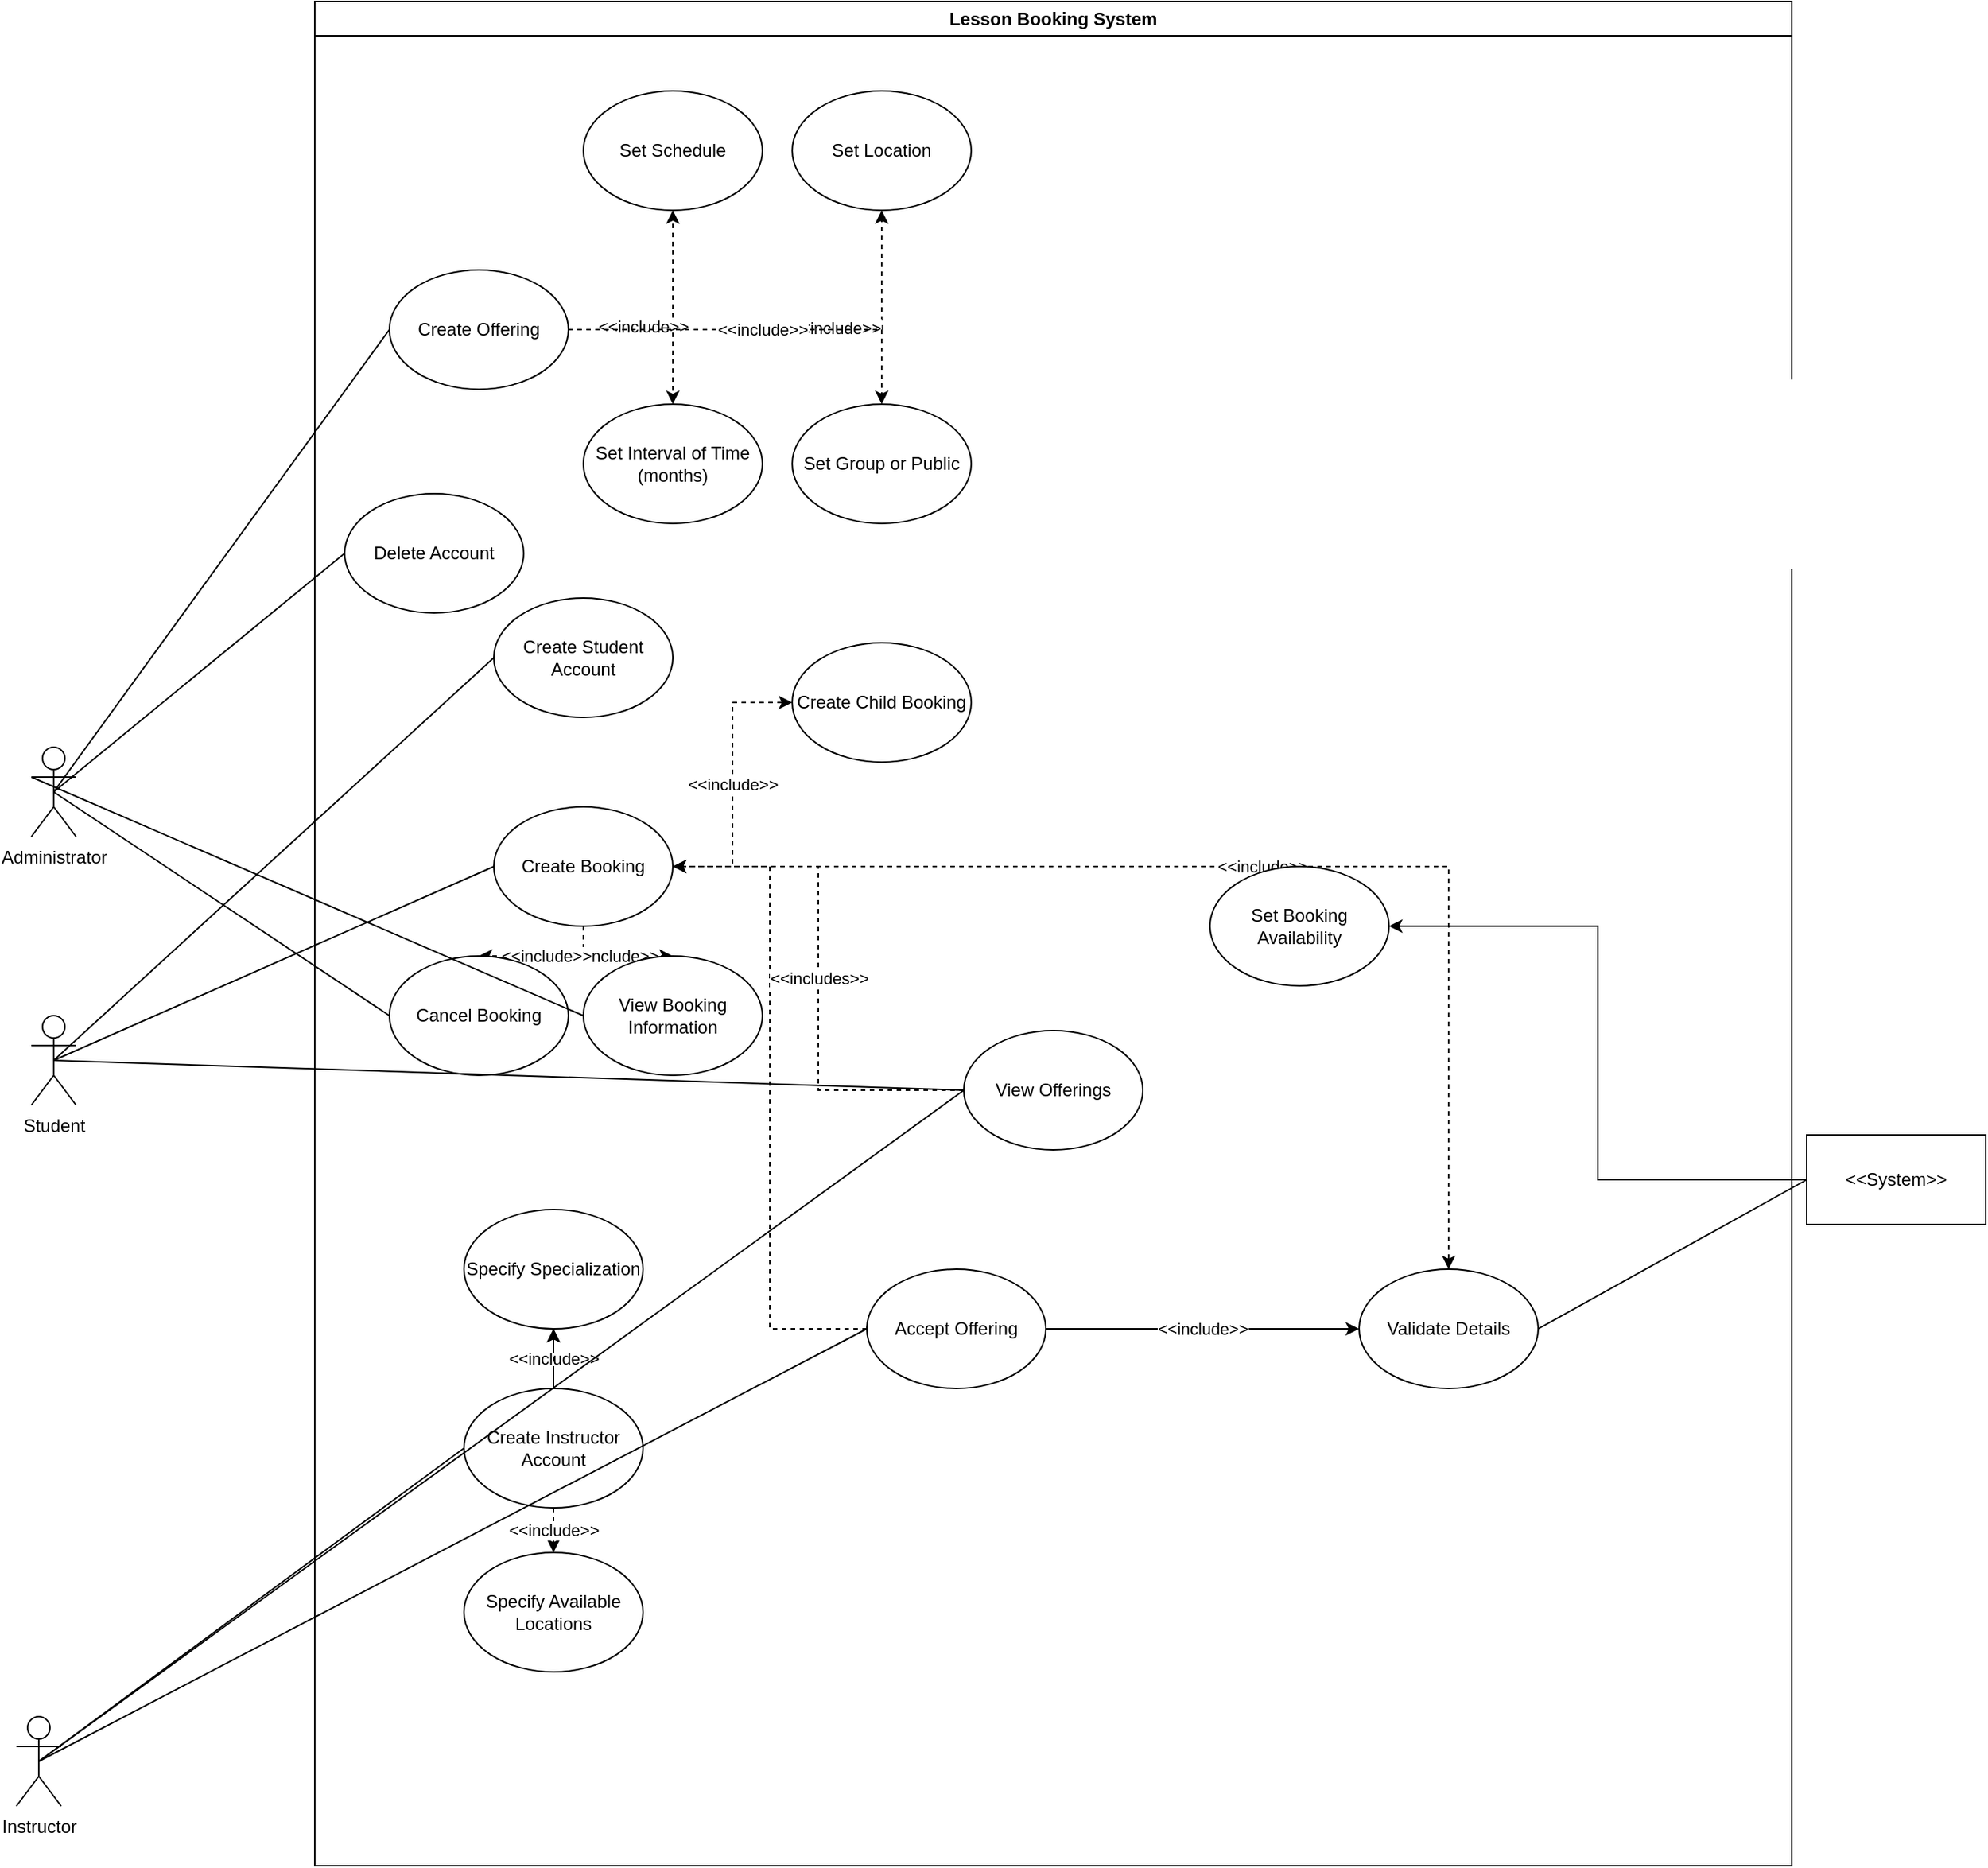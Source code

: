 <mxfile version="24.7.16">
  <diagram name="Page-1" id="6Wlj-nMjCAUkd7qBCZXu">
    <mxGraphModel dx="1600" dy="851" grid="1" gridSize="10" guides="1" tooltips="1" connect="1" arrows="1" fold="1" page="1" pageScale="1" pageWidth="850" pageHeight="1100" math="0" shadow="0">
      <root>
        <mxCell id="0" />
        <mxCell id="1" parent="0" />
        <mxCell id="JwXCe-brZwVoCp3bY7yw-1" value="Student" style="shape=umlActor;verticalLabelPosition=bottom;verticalAlign=top;html=1;outlineConnect=0;" vertex="1" parent="1">
          <mxGeometry x="170" y="760" width="30" height="60" as="geometry" />
        </mxCell>
        <mxCell id="JwXCe-brZwVoCp3bY7yw-2" value="Lesson Booking System" style="swimlane;whiteSpace=wrap;html=1;" vertex="1" parent="1">
          <mxGeometry x="360" y="80" width="990" height="1250" as="geometry" />
        </mxCell>
        <mxCell id="JwXCe-brZwVoCp3bY7yw-3" value="Create Student Account" style="ellipse;whiteSpace=wrap;html=1;" vertex="1" parent="JwXCe-brZwVoCp3bY7yw-2">
          <mxGeometry x="120" y="400" width="120" height="80" as="geometry" />
        </mxCell>
        <mxCell id="JwXCe-brZwVoCp3bY7yw-29" style="edgeStyle=orthogonalEdgeStyle;rounded=0;orthogonalLoop=1;jettySize=auto;html=1;entryX=0.5;entryY=1;entryDx=0;entryDy=0;dashed=1;" edge="1" parent="JwXCe-brZwVoCp3bY7yw-2" source="JwXCe-brZwVoCp3bY7yw-11" target="JwXCe-brZwVoCp3bY7yw-28">
          <mxGeometry relative="1" as="geometry" />
        </mxCell>
        <mxCell id="JwXCe-brZwVoCp3bY7yw-30" value="&amp;lt;&amp;lt;include&amp;gt;&amp;gt;" style="edgeLabel;html=1;align=center;verticalAlign=middle;resizable=0;points=[];" vertex="1" connectable="0" parent="JwXCe-brZwVoCp3bY7yw-29">
          <mxGeometry x="0.233" y="1" relative="1" as="geometry">
            <mxPoint as="offset" />
          </mxGeometry>
        </mxCell>
        <mxCell id="JwXCe-brZwVoCp3bY7yw-34" style="edgeStyle=orthogonalEdgeStyle;rounded=0;orthogonalLoop=1;jettySize=auto;html=1;entryX=0.5;entryY=1;entryDx=0;entryDy=0;dashed=1;" edge="1" parent="JwXCe-brZwVoCp3bY7yw-2" source="JwXCe-brZwVoCp3bY7yw-11" target="JwXCe-brZwVoCp3bY7yw-31">
          <mxGeometry relative="1" as="geometry" />
        </mxCell>
        <mxCell id="JwXCe-brZwVoCp3bY7yw-35" value="&amp;lt;&amp;lt;include&amp;gt;&amp;gt;" style="edgeLabel;html=1;align=center;verticalAlign=middle;resizable=0;points=[];" vertex="1" connectable="0" parent="JwXCe-brZwVoCp3bY7yw-34">
          <mxGeometry x="-0.336" y="1" relative="1" as="geometry">
            <mxPoint y="-1" as="offset" />
          </mxGeometry>
        </mxCell>
        <mxCell id="JwXCe-brZwVoCp3bY7yw-39" style="edgeStyle=orthogonalEdgeStyle;rounded=0;orthogonalLoop=1;jettySize=auto;html=1;entryX=0.5;entryY=0;entryDx=0;entryDy=0;dashed=1;" edge="1" parent="JwXCe-brZwVoCp3bY7yw-2" source="JwXCe-brZwVoCp3bY7yw-11" target="JwXCe-brZwVoCp3bY7yw-36">
          <mxGeometry relative="1" as="geometry" />
        </mxCell>
        <mxCell id="JwXCe-brZwVoCp3bY7yw-41" value="&amp;lt;&amp;lt;include&amp;gt;&amp;gt;" style="edgeStyle=orthogonalEdgeStyle;rounded=0;orthogonalLoop=1;jettySize=auto;html=1;entryX=0.5;entryY=0;entryDx=0;entryDy=0;dashed=1;" edge="1" parent="JwXCe-brZwVoCp3bY7yw-2" source="JwXCe-brZwVoCp3bY7yw-11" target="JwXCe-brZwVoCp3bY7yw-40">
          <mxGeometry relative="1" as="geometry" />
        </mxCell>
        <mxCell id="JwXCe-brZwVoCp3bY7yw-11" value="Create Offering" style="ellipse;whiteSpace=wrap;html=1;" vertex="1" parent="JwXCe-brZwVoCp3bY7yw-2">
          <mxGeometry x="50" y="180" width="120" height="80" as="geometry" />
        </mxCell>
        <mxCell id="JwXCe-brZwVoCp3bY7yw-51" value="&amp;lt;&amp;lt;include&amp;gt;&amp;gt;" style="edgeStyle=orthogonalEdgeStyle;rounded=0;orthogonalLoop=1;jettySize=auto;html=1;entryX=0;entryY=0.5;entryDx=0;entryDy=0;" edge="1" parent="JwXCe-brZwVoCp3bY7yw-2" source="JwXCe-brZwVoCp3bY7yw-17" target="JwXCe-brZwVoCp3bY7yw-22">
          <mxGeometry relative="1" as="geometry" />
        </mxCell>
        <mxCell id="JwXCe-brZwVoCp3bY7yw-78" value="" style="edgeStyle=orthogonalEdgeStyle;rounded=0;orthogonalLoop=1;jettySize=auto;html=1;entryX=1;entryY=0.5;entryDx=0;entryDy=0;dashed=1;" edge="1" parent="JwXCe-brZwVoCp3bY7yw-2" source="JwXCe-brZwVoCp3bY7yw-17" target="JwXCe-brZwVoCp3bY7yw-20">
          <mxGeometry relative="1" as="geometry" />
        </mxCell>
        <mxCell id="JwXCe-brZwVoCp3bY7yw-17" value="Accept Offering" style="ellipse;whiteSpace=wrap;html=1;" vertex="1" parent="JwXCe-brZwVoCp3bY7yw-2">
          <mxGeometry x="370" y="850" width="120" height="80" as="geometry" />
        </mxCell>
        <mxCell id="JwXCe-brZwVoCp3bY7yw-52" value="&amp;lt;&amp;lt;include&amp;gt;&amp;gt;" style="edgeStyle=orthogonalEdgeStyle;rounded=0;orthogonalLoop=1;jettySize=auto;html=1;entryX=0.5;entryY=0;entryDx=0;entryDy=0;dashed=1;" edge="1" parent="JwXCe-brZwVoCp3bY7yw-2" source="JwXCe-brZwVoCp3bY7yw-20" target="JwXCe-brZwVoCp3bY7yw-22">
          <mxGeometry relative="1" as="geometry" />
        </mxCell>
        <mxCell id="JwXCe-brZwVoCp3bY7yw-58" value="&amp;lt;&amp;lt;include&amp;gt;&amp;gt;" style="edgeStyle=orthogonalEdgeStyle;rounded=0;orthogonalLoop=1;jettySize=auto;html=1;entryX=0.5;entryY=0;entryDx=0;entryDy=0;dashed=1;" edge="1" parent="JwXCe-brZwVoCp3bY7yw-2" source="JwXCe-brZwVoCp3bY7yw-20" target="JwXCe-brZwVoCp3bY7yw-57">
          <mxGeometry relative="1" as="geometry" />
        </mxCell>
        <mxCell id="JwXCe-brZwVoCp3bY7yw-64" value="&amp;lt;&amp;lt;include&amp;gt;&amp;gt;" style="edgeStyle=orthogonalEdgeStyle;rounded=0;orthogonalLoop=1;jettySize=auto;html=1;entryX=0.5;entryY=0;entryDx=0;entryDy=0;dashed=1;" edge="1" parent="JwXCe-brZwVoCp3bY7yw-2" source="JwXCe-brZwVoCp3bY7yw-20" target="JwXCe-brZwVoCp3bY7yw-63">
          <mxGeometry relative="1" as="geometry" />
        </mxCell>
        <mxCell id="JwXCe-brZwVoCp3bY7yw-82" value="&amp;lt;&amp;lt;include&amp;gt;&amp;gt;" style="edgeStyle=orthogonalEdgeStyle;rounded=0;orthogonalLoop=1;jettySize=auto;html=1;entryX=0;entryY=0.5;entryDx=0;entryDy=0;dashed=1;" edge="1" parent="JwXCe-brZwVoCp3bY7yw-2" source="JwXCe-brZwVoCp3bY7yw-20" target="JwXCe-brZwVoCp3bY7yw-79">
          <mxGeometry relative="1" as="geometry" />
        </mxCell>
        <mxCell id="JwXCe-brZwVoCp3bY7yw-20" value="Create Booking" style="ellipse;whiteSpace=wrap;html=1;" vertex="1" parent="JwXCe-brZwVoCp3bY7yw-2">
          <mxGeometry x="120" y="540" width="120" height="80" as="geometry" />
        </mxCell>
        <mxCell id="JwXCe-brZwVoCp3bY7yw-22" value="Validate Details" style="ellipse;whiteSpace=wrap;html=1;" vertex="1" parent="JwXCe-brZwVoCp3bY7yw-2">
          <mxGeometry x="700" y="850" width="120" height="80" as="geometry" />
        </mxCell>
        <mxCell id="JwXCe-brZwVoCp3bY7yw-46" value="&amp;lt;&amp;lt;include&amp;gt;&amp;gt;" style="edgeStyle=orthogonalEdgeStyle;rounded=0;orthogonalLoop=1;jettySize=auto;html=1;entryX=0.5;entryY=1;entryDx=0;entryDy=0;" edge="1" parent="JwXCe-brZwVoCp3bY7yw-2" source="JwXCe-brZwVoCp3bY7yw-26" target="JwXCe-brZwVoCp3bY7yw-44">
          <mxGeometry relative="1" as="geometry" />
        </mxCell>
        <mxCell id="JwXCe-brZwVoCp3bY7yw-47" value="&amp;lt;&amp;lt;include&amp;gt;&amp;gt;" style="edgeStyle=orthogonalEdgeStyle;rounded=0;orthogonalLoop=1;jettySize=auto;html=1;entryX=0.5;entryY=0;entryDx=0;entryDy=0;dashed=1;" edge="1" parent="JwXCe-brZwVoCp3bY7yw-2" source="JwXCe-brZwVoCp3bY7yw-26" target="JwXCe-brZwVoCp3bY7yw-45">
          <mxGeometry relative="1" as="geometry" />
        </mxCell>
        <mxCell id="JwXCe-brZwVoCp3bY7yw-48" value="" style="edgeStyle=orthogonalEdgeStyle;rounded=0;orthogonalLoop=1;jettySize=auto;html=1;dashed=1;" edge="1" parent="JwXCe-brZwVoCp3bY7yw-2" source="JwXCe-brZwVoCp3bY7yw-26" target="JwXCe-brZwVoCp3bY7yw-44">
          <mxGeometry relative="1" as="geometry" />
        </mxCell>
        <mxCell id="JwXCe-brZwVoCp3bY7yw-26" value="Create Instructor Account" style="ellipse;whiteSpace=wrap;html=1;" vertex="1" parent="JwXCe-brZwVoCp3bY7yw-2">
          <mxGeometry x="100" y="930" width="120" height="80" as="geometry" />
        </mxCell>
        <mxCell id="JwXCe-brZwVoCp3bY7yw-28" value="Set Location" style="ellipse;whiteSpace=wrap;html=1;" vertex="1" parent="JwXCe-brZwVoCp3bY7yw-2">
          <mxGeometry x="320" y="60" width="120" height="80" as="geometry" />
        </mxCell>
        <mxCell id="JwXCe-brZwVoCp3bY7yw-31" value="Set Schedule" style="ellipse;whiteSpace=wrap;html=1;" vertex="1" parent="JwXCe-brZwVoCp3bY7yw-2">
          <mxGeometry x="180" y="60" width="120" height="80" as="geometry" />
        </mxCell>
        <mxCell id="JwXCe-brZwVoCp3bY7yw-36" value="Set Interval of Time (months)" style="ellipse;whiteSpace=wrap;html=1;" vertex="1" parent="JwXCe-brZwVoCp3bY7yw-2">
          <mxGeometry x="180" y="270" width="120" height="80" as="geometry" />
        </mxCell>
        <mxCell id="JwXCe-brZwVoCp3bY7yw-40" value="Set Group or Public" style="ellipse;whiteSpace=wrap;html=1;" vertex="1" parent="JwXCe-brZwVoCp3bY7yw-2">
          <mxGeometry x="320" y="270" width="120" height="80" as="geometry" />
        </mxCell>
        <mxCell id="JwXCe-brZwVoCp3bY7yw-44" value="Specify Specialization" style="ellipse;whiteSpace=wrap;html=1;" vertex="1" parent="JwXCe-brZwVoCp3bY7yw-2">
          <mxGeometry x="100" y="810" width="120" height="80" as="geometry" />
        </mxCell>
        <mxCell id="JwXCe-brZwVoCp3bY7yw-45" value="Specify Available Locations" style="ellipse;whiteSpace=wrap;html=1;" vertex="1" parent="JwXCe-brZwVoCp3bY7yw-2">
          <mxGeometry x="100" y="1040" width="120" height="80" as="geometry" />
        </mxCell>
        <mxCell id="JwXCe-brZwVoCp3bY7yw-55" value="Set Booking Availability" style="ellipse;whiteSpace=wrap;html=1;" vertex="1" parent="JwXCe-brZwVoCp3bY7yw-2">
          <mxGeometry x="600" y="580" width="120" height="80" as="geometry" />
        </mxCell>
        <mxCell id="JwXCe-brZwVoCp3bY7yw-57" value="View Booking Information" style="ellipse;whiteSpace=wrap;html=1;" vertex="1" parent="JwXCe-brZwVoCp3bY7yw-2">
          <mxGeometry x="180" y="640" width="120" height="80" as="geometry" />
        </mxCell>
        <mxCell id="JwXCe-brZwVoCp3bY7yw-63" value="Cancel Booking" style="ellipse;whiteSpace=wrap;html=1;" vertex="1" parent="JwXCe-brZwVoCp3bY7yw-2">
          <mxGeometry x="50" y="640" width="120" height="80" as="geometry" />
        </mxCell>
        <mxCell id="JwXCe-brZwVoCp3bY7yw-67" value="Delete Account" style="ellipse;whiteSpace=wrap;html=1;" vertex="1" parent="JwXCe-brZwVoCp3bY7yw-2">
          <mxGeometry x="20" y="330" width="120" height="80" as="geometry" />
        </mxCell>
        <mxCell id="JwXCe-brZwVoCp3bY7yw-77" value="&amp;lt;&amp;lt;includes&amp;gt;&amp;gt;" style="edgeStyle=orthogonalEdgeStyle;rounded=0;orthogonalLoop=1;jettySize=auto;html=1;entryX=1;entryY=0.5;entryDx=0;entryDy=0;dashed=1;" edge="1" parent="JwXCe-brZwVoCp3bY7yw-2" source="JwXCe-brZwVoCp3bY7yw-72" target="JwXCe-brZwVoCp3bY7yw-20">
          <mxGeometry relative="1" as="geometry" />
        </mxCell>
        <mxCell id="JwXCe-brZwVoCp3bY7yw-72" value="View Offerings" style="ellipse;whiteSpace=wrap;html=1;" vertex="1" parent="JwXCe-brZwVoCp3bY7yw-2">
          <mxGeometry x="435" y="690" width="120" height="80" as="geometry" />
        </mxCell>
        <mxCell id="JwXCe-brZwVoCp3bY7yw-79" value="Create Child Booking" style="ellipse;whiteSpace=wrap;html=1;" vertex="1" parent="JwXCe-brZwVoCp3bY7yw-2">
          <mxGeometry x="320" y="430" width="120" height="80" as="geometry" />
        </mxCell>
        <mxCell id="JwXCe-brZwVoCp3bY7yw-4" value="" style="endArrow=none;html=1;rounded=0;entryX=0;entryY=0.5;entryDx=0;entryDy=0;exitX=0.5;exitY=0.5;exitDx=0;exitDy=0;exitPerimeter=0;" edge="1" parent="1" source="JwXCe-brZwVoCp3bY7yw-1" target="JwXCe-brZwVoCp3bY7yw-3">
          <mxGeometry width="50" height="50" relative="1" as="geometry">
            <mxPoint x="510" y="410" as="sourcePoint" />
            <mxPoint x="560" y="360" as="targetPoint" />
          </mxGeometry>
        </mxCell>
        <mxCell id="JwXCe-brZwVoCp3bY7yw-9" value="Instructor" style="shape=umlActor;verticalLabelPosition=bottom;verticalAlign=top;html=1;outlineConnect=0;" vertex="1" parent="1">
          <mxGeometry x="160" y="1230" width="30" height="60" as="geometry" />
        </mxCell>
        <mxCell id="JwXCe-brZwVoCp3bY7yw-56" style="edgeStyle=orthogonalEdgeStyle;rounded=0;orthogonalLoop=1;jettySize=auto;html=1;entryX=1;entryY=0.5;entryDx=0;entryDy=0;" edge="1" parent="1" source="JwXCe-brZwVoCp3bY7yw-13" target="JwXCe-brZwVoCp3bY7yw-55">
          <mxGeometry relative="1" as="geometry" />
        </mxCell>
        <mxCell id="JwXCe-brZwVoCp3bY7yw-13" value="&amp;lt;&amp;lt;System&amp;gt;&amp;gt;" style="rounded=0;whiteSpace=wrap;html=1;" vertex="1" parent="1">
          <mxGeometry x="1360" y="840" width="120" height="60" as="geometry" />
        </mxCell>
        <mxCell id="JwXCe-brZwVoCp3bY7yw-19" value="" style="endArrow=none;html=1;rounded=0;entryX=0;entryY=0.5;entryDx=0;entryDy=0;exitX=0.5;exitY=0.5;exitDx=0;exitDy=0;exitPerimeter=0;" edge="1" parent="1" source="JwXCe-brZwVoCp3bY7yw-9" target="JwXCe-brZwVoCp3bY7yw-17">
          <mxGeometry width="50" height="50" relative="1" as="geometry">
            <mxPoint x="700" y="430" as="sourcePoint" />
            <mxPoint x="750" y="380" as="targetPoint" />
          </mxGeometry>
        </mxCell>
        <mxCell id="JwXCe-brZwVoCp3bY7yw-21" value="" style="endArrow=none;html=1;rounded=0;entryX=0;entryY=0.5;entryDx=0;entryDy=0;exitX=0.5;exitY=0.5;exitDx=0;exitDy=0;exitPerimeter=0;" edge="1" parent="1" source="JwXCe-brZwVoCp3bY7yw-1" target="JwXCe-brZwVoCp3bY7yw-20">
          <mxGeometry width="50" height="50" relative="1" as="geometry">
            <mxPoint x="700" y="430" as="sourcePoint" />
            <mxPoint x="750" y="380" as="targetPoint" />
          </mxGeometry>
        </mxCell>
        <mxCell id="JwXCe-brZwVoCp3bY7yw-24" value="" style="endArrow=none;html=1;rounded=0;entryX=1;entryY=0.5;entryDx=0;entryDy=0;exitX=0;exitY=0.5;exitDx=0;exitDy=0;" edge="1" parent="1" source="JwXCe-brZwVoCp3bY7yw-13" target="JwXCe-brZwVoCp3bY7yw-22">
          <mxGeometry width="50" height="50" relative="1" as="geometry">
            <mxPoint x="700" y="430" as="sourcePoint" />
            <mxPoint x="750" y="380" as="targetPoint" />
          </mxGeometry>
        </mxCell>
        <mxCell id="JwXCe-brZwVoCp3bY7yw-27" value="" style="endArrow=none;html=1;rounded=0;exitX=0.5;exitY=0.5;exitDx=0;exitDy=0;exitPerimeter=0;entryX=0;entryY=0.5;entryDx=0;entryDy=0;" edge="1" parent="1" source="JwXCe-brZwVoCp3bY7yw-9" target="JwXCe-brZwVoCp3bY7yw-26">
          <mxGeometry width="50" height="50" relative="1" as="geometry">
            <mxPoint x="700" y="520" as="sourcePoint" />
            <mxPoint x="750" y="470" as="targetPoint" />
          </mxGeometry>
        </mxCell>
        <mxCell id="JwXCe-brZwVoCp3bY7yw-60" value="Administrator" style="shape=umlActor;verticalLabelPosition=bottom;verticalAlign=top;html=1;outlineConnect=0;" vertex="1" parent="1">
          <mxGeometry x="170" y="580" width="30" height="60" as="geometry" />
        </mxCell>
        <mxCell id="JwXCe-brZwVoCp3bY7yw-62" value="" style="endArrow=none;html=1;rounded=0;entryX=0;entryY=0.333;entryDx=0;entryDy=0;entryPerimeter=0;exitX=0;exitY=0.5;exitDx=0;exitDy=0;" edge="1" parent="1" source="JwXCe-brZwVoCp3bY7yw-57" target="JwXCe-brZwVoCp3bY7yw-60">
          <mxGeometry width="50" height="50" relative="1" as="geometry">
            <mxPoint x="850" y="540" as="sourcePoint" />
            <mxPoint x="900" y="490" as="targetPoint" />
          </mxGeometry>
        </mxCell>
        <mxCell id="JwXCe-brZwVoCp3bY7yw-65" value="" style="endArrow=none;html=1;rounded=0;exitX=0.5;exitY=0.5;exitDx=0;exitDy=0;exitPerimeter=0;entryX=0;entryY=0.5;entryDx=0;entryDy=0;" edge="1" parent="1" source="JwXCe-brZwVoCp3bY7yw-60" target="JwXCe-brZwVoCp3bY7yw-63">
          <mxGeometry width="50" height="50" relative="1" as="geometry">
            <mxPoint x="740" y="500" as="sourcePoint" />
            <mxPoint x="790" y="450" as="targetPoint" />
          </mxGeometry>
        </mxCell>
        <mxCell id="JwXCe-brZwVoCp3bY7yw-66" value="" style="endArrow=none;html=1;rounded=0;exitX=0.5;exitY=0.5;exitDx=0;exitDy=0;exitPerimeter=0;entryX=0;entryY=0.5;entryDx=0;entryDy=0;" edge="1" parent="1" source="JwXCe-brZwVoCp3bY7yw-60" target="JwXCe-brZwVoCp3bY7yw-11">
          <mxGeometry width="50" height="50" relative="1" as="geometry">
            <mxPoint x="810" y="390" as="sourcePoint" />
            <mxPoint x="1150" y="360" as="targetPoint" />
          </mxGeometry>
        </mxCell>
        <mxCell id="JwXCe-brZwVoCp3bY7yw-68" value="" style="endArrow=none;html=1;rounded=0;exitX=0.5;exitY=0.5;exitDx=0;exitDy=0;exitPerimeter=0;entryX=0;entryY=0.5;entryDx=0;entryDy=0;" edge="1" parent="1" source="JwXCe-brZwVoCp3bY7yw-60" target="JwXCe-brZwVoCp3bY7yw-67">
          <mxGeometry width="50" height="50" relative="1" as="geometry">
            <mxPoint x="810" y="480" as="sourcePoint" />
            <mxPoint x="860" y="430" as="targetPoint" />
          </mxGeometry>
        </mxCell>
        <mxCell id="JwXCe-brZwVoCp3bY7yw-73" value="" style="endArrow=none;html=1;rounded=0;exitX=0.5;exitY=0.5;exitDx=0;exitDy=0;exitPerimeter=0;entryX=0;entryY=0.5;entryDx=0;entryDy=0;" edge="1" parent="1" source="JwXCe-brZwVoCp3bY7yw-9" target="JwXCe-brZwVoCp3bY7yw-72">
          <mxGeometry width="50" height="50" relative="1" as="geometry">
            <mxPoint x="710" y="860" as="sourcePoint" />
            <mxPoint x="760" y="810" as="targetPoint" />
          </mxGeometry>
        </mxCell>
        <mxCell id="JwXCe-brZwVoCp3bY7yw-74" value="" style="endArrow=none;html=1;rounded=0;exitX=0.5;exitY=0.5;exitDx=0;exitDy=0;exitPerimeter=0;entryX=0;entryY=0.5;entryDx=0;entryDy=0;" edge="1" parent="1" source="JwXCe-brZwVoCp3bY7yw-1" target="JwXCe-brZwVoCp3bY7yw-72">
          <mxGeometry width="50" height="50" relative="1" as="geometry">
            <mxPoint x="700" y="800" as="sourcePoint" />
            <mxPoint x="750" y="750" as="targetPoint" />
          </mxGeometry>
        </mxCell>
      </root>
    </mxGraphModel>
  </diagram>
</mxfile>
